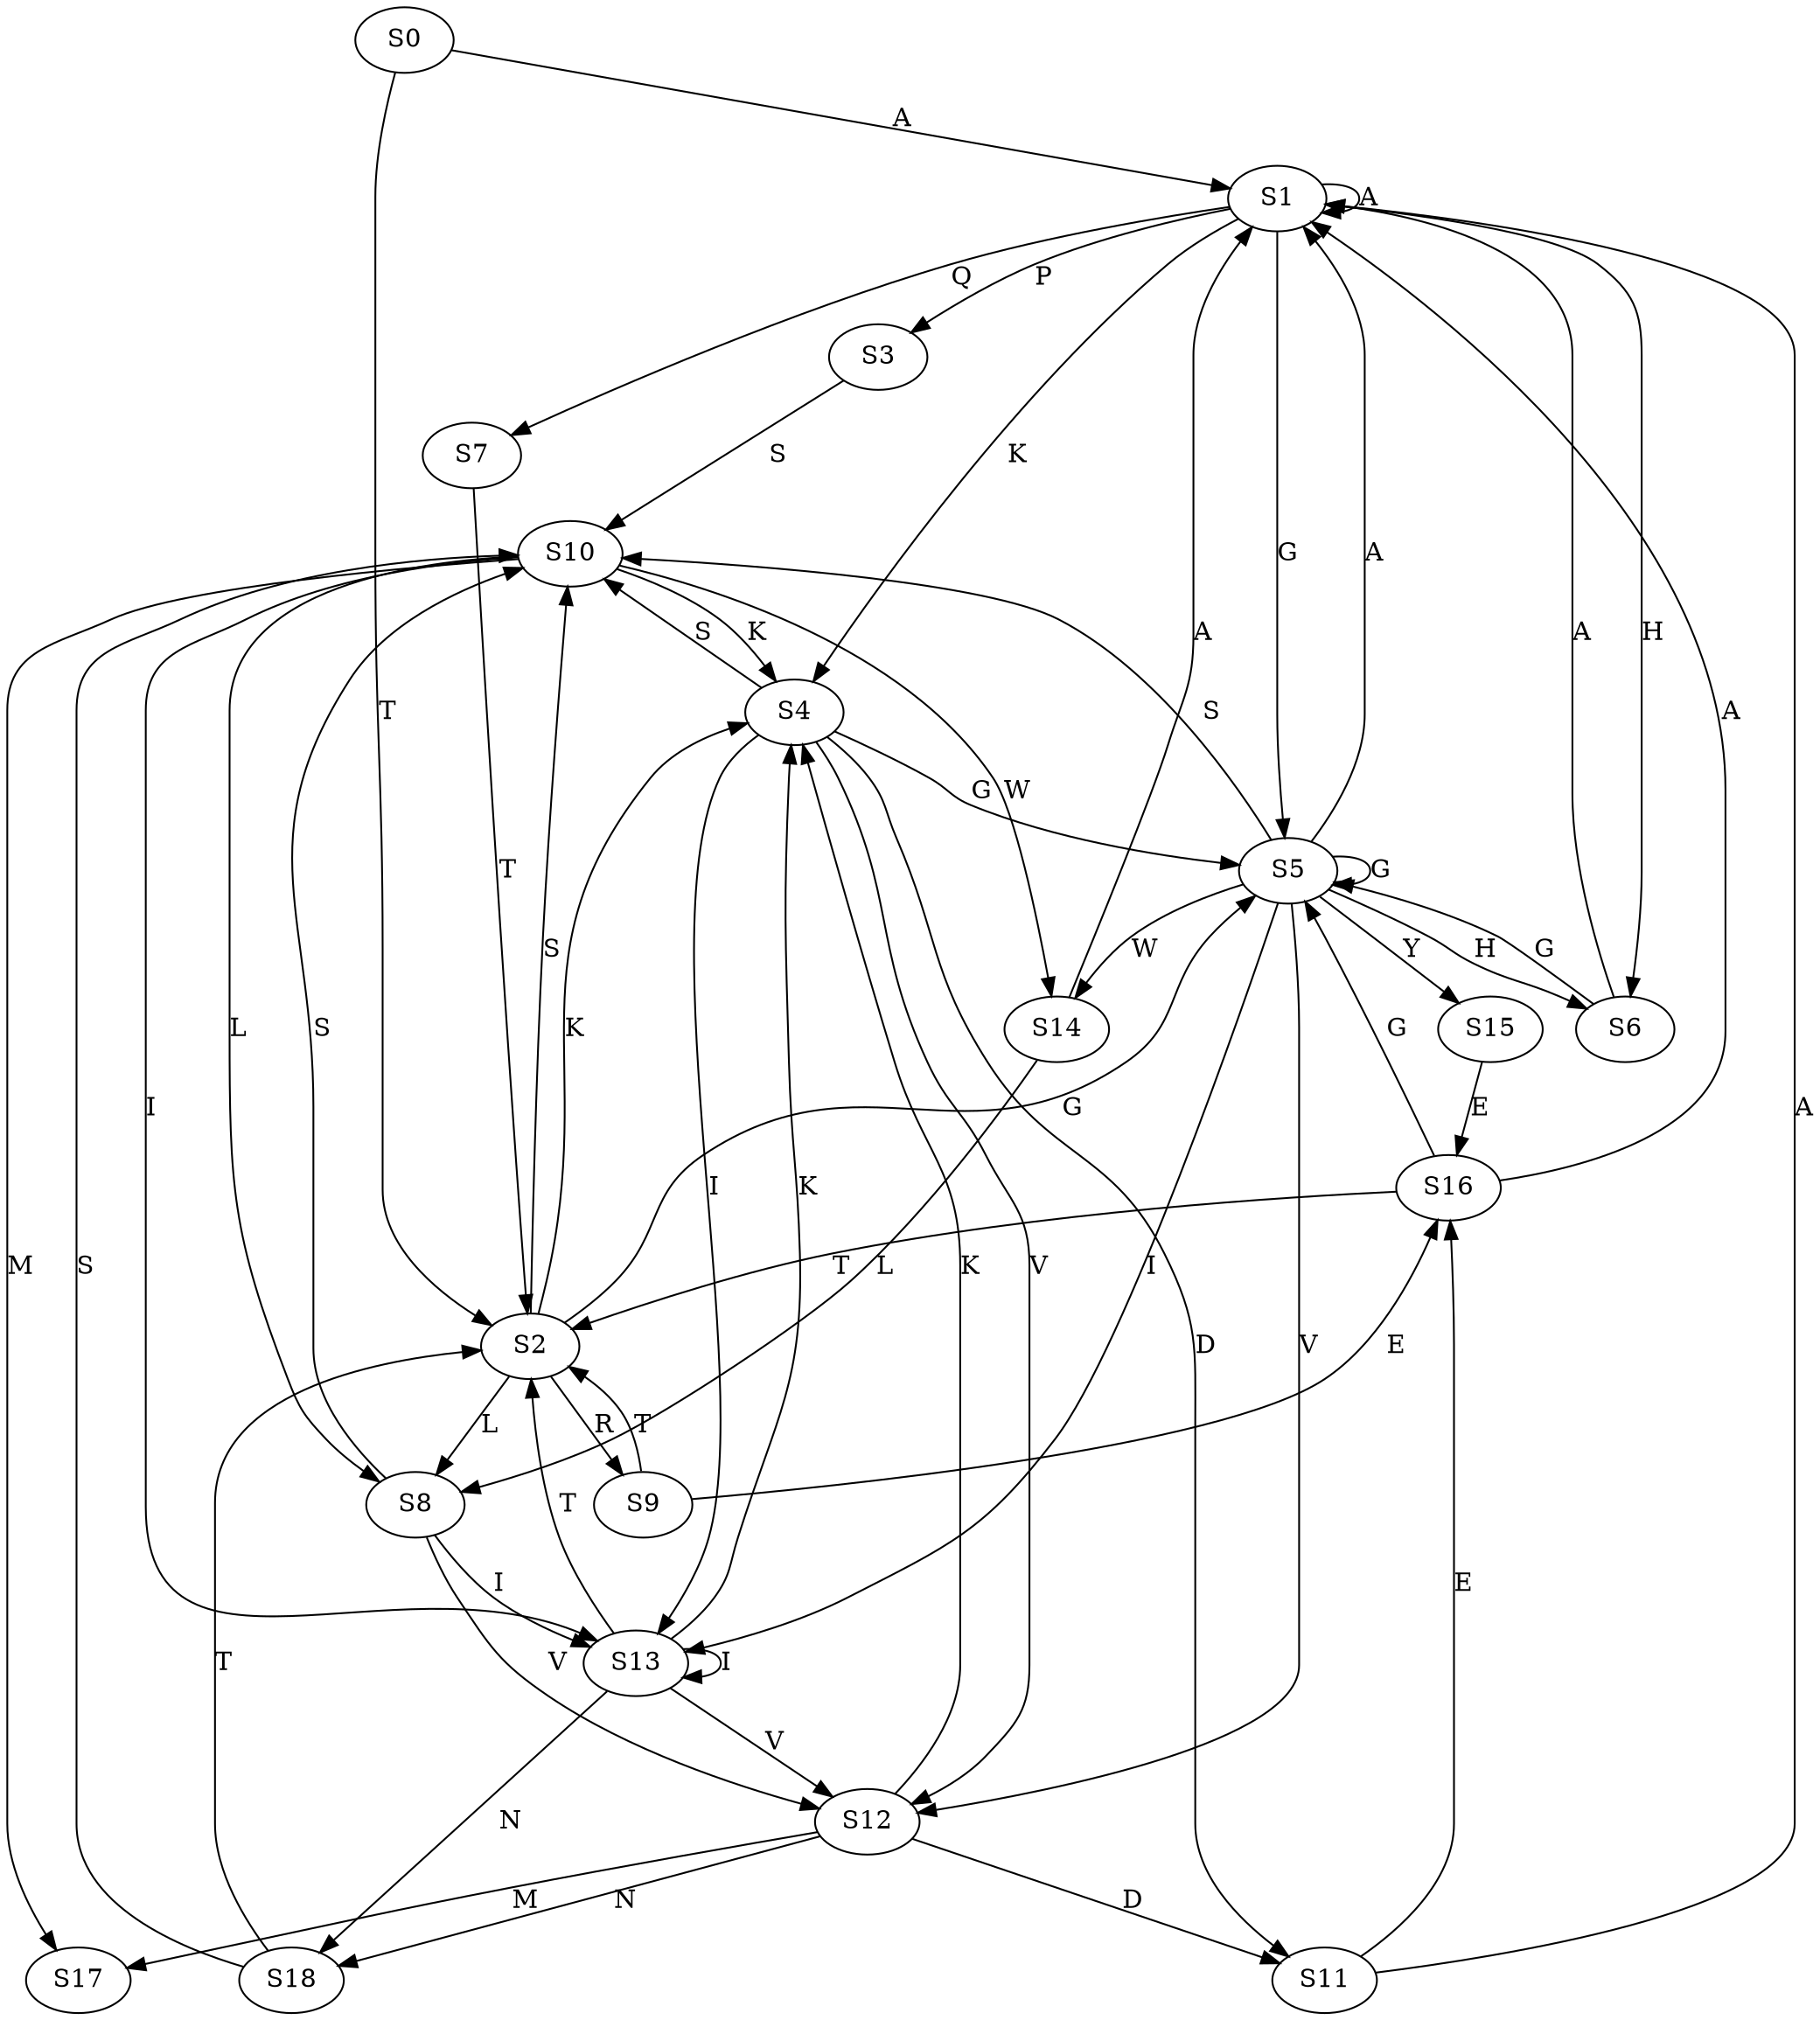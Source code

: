 strict digraph  {
	S0 -> S1 [ label = A ];
	S0 -> S2 [ label = T ];
	S1 -> S3 [ label = P ];
	S1 -> S4 [ label = K ];
	S1 -> S1 [ label = A ];
	S1 -> S5 [ label = G ];
	S1 -> S6 [ label = H ];
	S1 -> S7 [ label = Q ];
	S2 -> S4 [ label = K ];
	S2 -> S8 [ label = L ];
	S2 -> S9 [ label = R ];
	S2 -> S10 [ label = S ];
	S2 -> S5 [ label = G ];
	S3 -> S10 [ label = S ];
	S4 -> S11 [ label = D ];
	S4 -> S12 [ label = V ];
	S4 -> S5 [ label = G ];
	S4 -> S13 [ label = I ];
	S4 -> S10 [ label = S ];
	S5 -> S14 [ label = W ];
	S5 -> S12 [ label = V ];
	S5 -> S1 [ label = A ];
	S5 -> S15 [ label = Y ];
	S5 -> S10 [ label = S ];
	S5 -> S13 [ label = I ];
	S5 -> S5 [ label = G ];
	S5 -> S6 [ label = H ];
	S6 -> S1 [ label = A ];
	S6 -> S5 [ label = G ];
	S7 -> S2 [ label = T ];
	S8 -> S12 [ label = V ];
	S8 -> S10 [ label = S ];
	S8 -> S13 [ label = I ];
	S9 -> S2 [ label = T ];
	S9 -> S16 [ label = E ];
	S10 -> S8 [ label = L ];
	S10 -> S4 [ label = K ];
	S10 -> S17 [ label = M ];
	S10 -> S14 [ label = W ];
	S10 -> S13 [ label = I ];
	S11 -> S1 [ label = A ];
	S11 -> S16 [ label = E ];
	S12 -> S17 [ label = M ];
	S12 -> S18 [ label = N ];
	S12 -> S4 [ label = K ];
	S12 -> S11 [ label = D ];
	S13 -> S18 [ label = N ];
	S13 -> S4 [ label = K ];
	S13 -> S2 [ label = T ];
	S13 -> S13 [ label = I ];
	S13 -> S12 [ label = V ];
	S14 -> S1 [ label = A ];
	S14 -> S8 [ label = L ];
	S15 -> S16 [ label = E ];
	S16 -> S5 [ label = G ];
	S16 -> S1 [ label = A ];
	S16 -> S2 [ label = T ];
	S18 -> S2 [ label = T ];
	S18 -> S10 [ label = S ];
}
